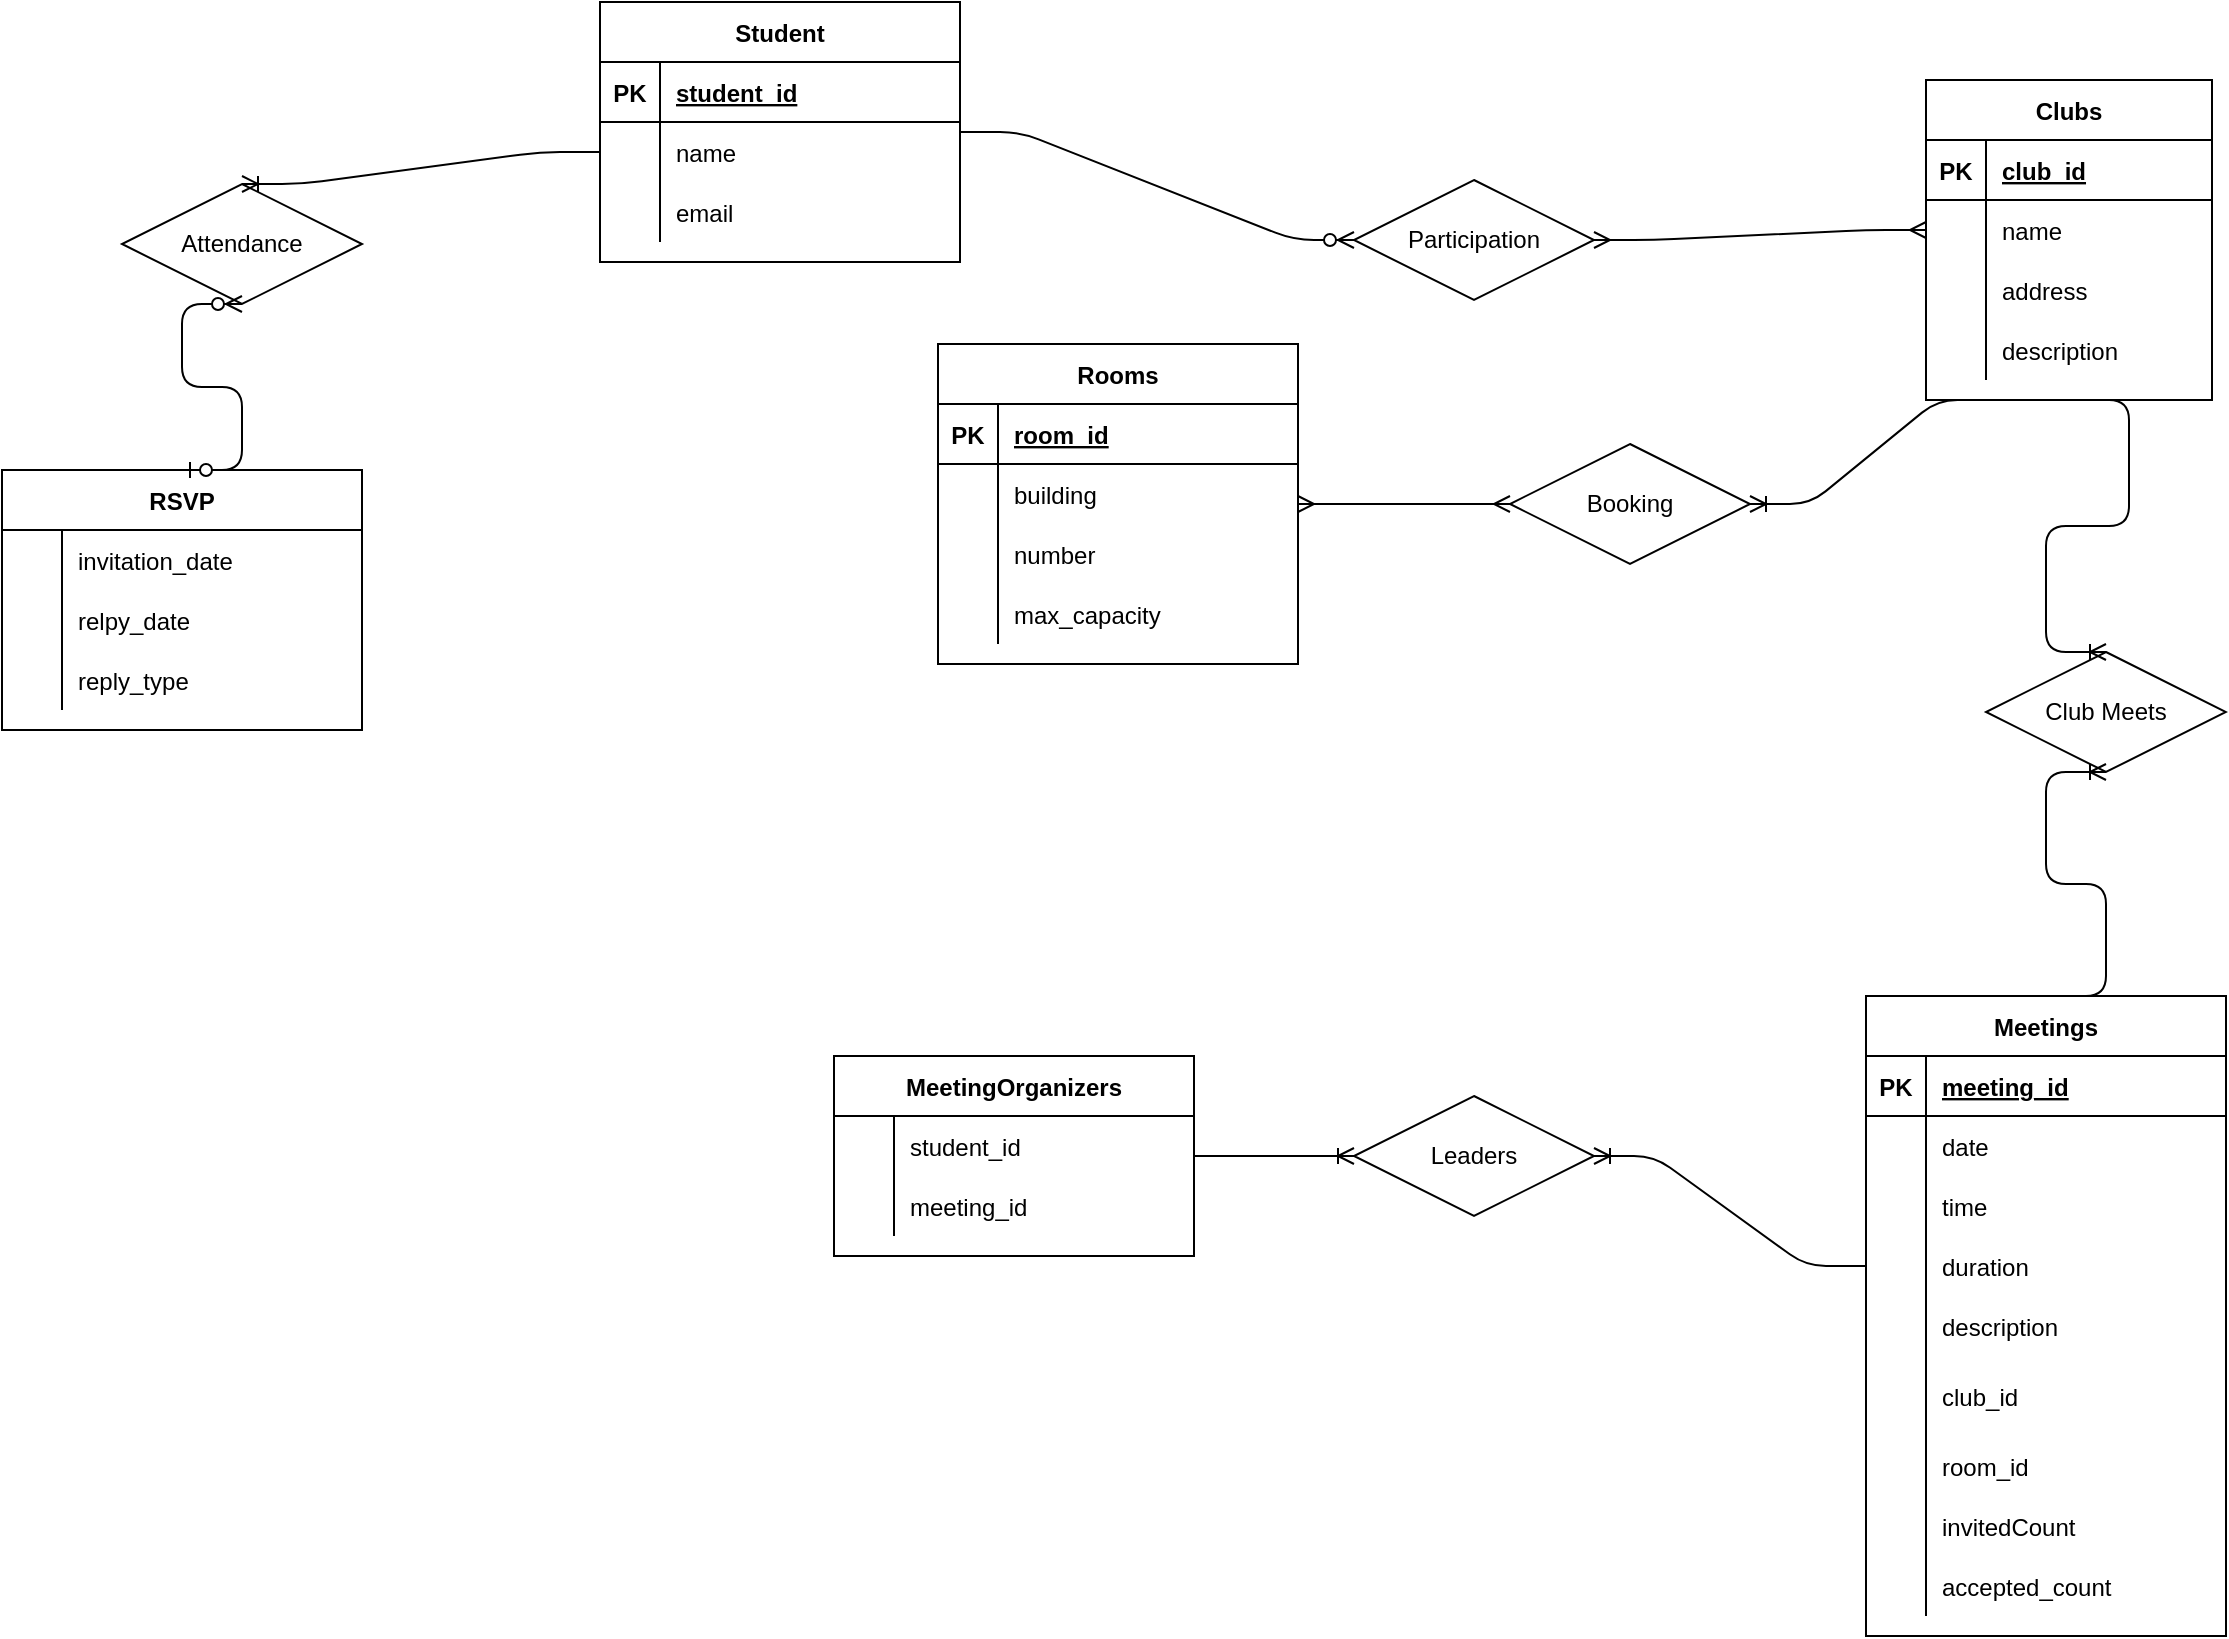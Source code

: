 <mxfile version="14.5.1" type="device"><diagram id="R2lEEEUBdFMjLlhIrx00" name="Page-1"><mxGraphModel dx="782" dy="437" grid="1" gridSize="13" guides="1" tooltips="1" connect="1" arrows="1" fold="1" page="1" pageScale="1" pageWidth="1200" pageHeight="1600" math="0" shadow="0" extFonts="Permanent Marker^https://fonts.googleapis.com/css?family=Permanent+Marker"><root><mxCell id="0"/><mxCell id="1" parent="0"/><mxCell id="ketUQkYSCpvaf6Jsf0cP-124" value="RSVP" style="shape=table;startSize=30;container=1;collapsible=1;childLayout=tableLayout;fixedRows=1;rowLines=0;fontStyle=1;align=center;resizeLast=1;" parent="1" vertex="1"><mxGeometry y="247" width="180" height="130" as="geometry"/></mxCell><mxCell id="ketUQkYSCpvaf6Jsf0cP-128" value="" style="shape=partialRectangle;collapsible=0;dropTarget=0;pointerEvents=0;fillColor=none;top=0;left=0;bottom=0;right=0;points=[[0,0.5],[1,0.5]];portConstraint=eastwest;" parent="ketUQkYSCpvaf6Jsf0cP-124" vertex="1"><mxGeometry y="30" width="180" height="30" as="geometry"/></mxCell><mxCell id="ketUQkYSCpvaf6Jsf0cP-129" value="" style="shape=partialRectangle;connectable=0;fillColor=none;top=0;left=0;bottom=0;right=0;editable=1;overflow=hidden;" parent="ketUQkYSCpvaf6Jsf0cP-128" vertex="1"><mxGeometry width="30" height="30" as="geometry"/></mxCell><mxCell id="ketUQkYSCpvaf6Jsf0cP-130" value="invitation_date" style="shape=partialRectangle;connectable=0;fillColor=none;top=0;left=0;bottom=0;right=0;align=left;spacingLeft=6;overflow=hidden;" parent="ketUQkYSCpvaf6Jsf0cP-128" vertex="1"><mxGeometry x="30" width="150" height="30" as="geometry"/></mxCell><mxCell id="ketUQkYSCpvaf6Jsf0cP-131" value="" style="shape=partialRectangle;collapsible=0;dropTarget=0;pointerEvents=0;fillColor=none;top=0;left=0;bottom=0;right=0;points=[[0,0.5],[1,0.5]];portConstraint=eastwest;" parent="ketUQkYSCpvaf6Jsf0cP-124" vertex="1"><mxGeometry y="60" width="180" height="30" as="geometry"/></mxCell><mxCell id="ketUQkYSCpvaf6Jsf0cP-132" value="" style="shape=partialRectangle;connectable=0;fillColor=none;top=0;left=0;bottom=0;right=0;editable=1;overflow=hidden;" parent="ketUQkYSCpvaf6Jsf0cP-131" vertex="1"><mxGeometry width="30" height="30" as="geometry"/></mxCell><mxCell id="ketUQkYSCpvaf6Jsf0cP-133" value="relpy_date" style="shape=partialRectangle;connectable=0;fillColor=none;top=0;left=0;bottom=0;right=0;align=left;spacingLeft=6;overflow=hidden;" parent="ketUQkYSCpvaf6Jsf0cP-131" vertex="1"><mxGeometry x="30" width="150" height="30" as="geometry"/></mxCell><mxCell id="ketUQkYSCpvaf6Jsf0cP-134" value="" style="shape=partialRectangle;collapsible=0;dropTarget=0;pointerEvents=0;fillColor=none;top=0;left=0;bottom=0;right=0;points=[[0,0.5],[1,0.5]];portConstraint=eastwest;" parent="ketUQkYSCpvaf6Jsf0cP-124" vertex="1"><mxGeometry y="90" width="180" height="30" as="geometry"/></mxCell><mxCell id="ketUQkYSCpvaf6Jsf0cP-135" value="" style="shape=partialRectangle;connectable=0;fillColor=none;top=0;left=0;bottom=0;right=0;editable=1;overflow=hidden;" parent="ketUQkYSCpvaf6Jsf0cP-134" vertex="1"><mxGeometry width="30" height="30" as="geometry"/></mxCell><mxCell id="ketUQkYSCpvaf6Jsf0cP-136" value="reply_type" style="shape=partialRectangle;connectable=0;fillColor=none;top=0;left=0;bottom=0;right=0;align=left;spacingLeft=6;overflow=hidden;" parent="ketUQkYSCpvaf6Jsf0cP-134" vertex="1"><mxGeometry x="30" width="150" height="30" as="geometry"/></mxCell><mxCell id="ketUQkYSCpvaf6Jsf0cP-137" value="Student" style="shape=table;startSize=30;container=1;collapsible=1;childLayout=tableLayout;fixedRows=1;rowLines=0;fontStyle=1;align=center;resizeLast=1;" parent="1" vertex="1"><mxGeometry x="299" y="13" width="180" height="130" as="geometry"/></mxCell><mxCell id="ketUQkYSCpvaf6Jsf0cP-138" value="" style="shape=partialRectangle;collapsible=0;dropTarget=0;pointerEvents=0;fillColor=none;top=0;left=0;bottom=1;right=0;points=[[0,0.5],[1,0.5]];portConstraint=eastwest;" parent="ketUQkYSCpvaf6Jsf0cP-137" vertex="1"><mxGeometry y="30" width="180" height="30" as="geometry"/></mxCell><mxCell id="ketUQkYSCpvaf6Jsf0cP-139" value="PK" style="shape=partialRectangle;connectable=0;fillColor=none;top=0;left=0;bottom=0;right=0;fontStyle=1;overflow=hidden;" parent="ketUQkYSCpvaf6Jsf0cP-138" vertex="1"><mxGeometry width="30" height="30" as="geometry"/></mxCell><mxCell id="ketUQkYSCpvaf6Jsf0cP-140" value="student_id" style="shape=partialRectangle;connectable=0;fillColor=none;top=0;left=0;bottom=0;right=0;align=left;spacingLeft=6;fontStyle=5;overflow=hidden;" parent="ketUQkYSCpvaf6Jsf0cP-138" vertex="1"><mxGeometry x="30" width="150" height="30" as="geometry"/></mxCell><mxCell id="ketUQkYSCpvaf6Jsf0cP-141" value="" style="shape=partialRectangle;collapsible=0;dropTarget=0;pointerEvents=0;fillColor=none;top=0;left=0;bottom=0;right=0;points=[[0,0.5],[1,0.5]];portConstraint=eastwest;" parent="ketUQkYSCpvaf6Jsf0cP-137" vertex="1"><mxGeometry y="60" width="180" height="30" as="geometry"/></mxCell><mxCell id="ketUQkYSCpvaf6Jsf0cP-142" value="" style="shape=partialRectangle;connectable=0;fillColor=none;top=0;left=0;bottom=0;right=0;editable=1;overflow=hidden;" parent="ketUQkYSCpvaf6Jsf0cP-141" vertex="1"><mxGeometry width="30" height="30" as="geometry"/></mxCell><mxCell id="ketUQkYSCpvaf6Jsf0cP-143" value="name" style="shape=partialRectangle;connectable=0;fillColor=none;top=0;left=0;bottom=0;right=0;align=left;spacingLeft=6;overflow=hidden;" parent="ketUQkYSCpvaf6Jsf0cP-141" vertex="1"><mxGeometry x="30" width="150" height="30" as="geometry"/></mxCell><mxCell id="ketUQkYSCpvaf6Jsf0cP-144" value="" style="shape=partialRectangle;collapsible=0;dropTarget=0;pointerEvents=0;fillColor=none;top=0;left=0;bottom=0;right=0;points=[[0,0.5],[1,0.5]];portConstraint=eastwest;" parent="ketUQkYSCpvaf6Jsf0cP-137" vertex="1"><mxGeometry y="90" width="180" height="30" as="geometry"/></mxCell><mxCell id="ketUQkYSCpvaf6Jsf0cP-145" value="" style="shape=partialRectangle;connectable=0;fillColor=none;top=0;left=0;bottom=0;right=0;editable=1;overflow=hidden;" parent="ketUQkYSCpvaf6Jsf0cP-144" vertex="1"><mxGeometry width="30" height="30" as="geometry"/></mxCell><mxCell id="ketUQkYSCpvaf6Jsf0cP-146" value="email" style="shape=partialRectangle;connectable=0;fillColor=none;top=0;left=0;bottom=0;right=0;align=left;spacingLeft=6;overflow=hidden;" parent="ketUQkYSCpvaf6Jsf0cP-144" vertex="1"><mxGeometry x="30" width="150" height="30" as="geometry"/></mxCell><mxCell id="ketUQkYSCpvaf6Jsf0cP-150" value="Clubs" style="shape=table;startSize=30;container=1;collapsible=1;childLayout=tableLayout;fixedRows=1;rowLines=0;fontStyle=1;align=center;resizeLast=1;" parent="1" vertex="1"><mxGeometry x="962" y="52" width="143" height="160" as="geometry"/></mxCell><mxCell id="ketUQkYSCpvaf6Jsf0cP-151" value="" style="shape=partialRectangle;collapsible=0;dropTarget=0;pointerEvents=0;fillColor=none;top=0;left=0;bottom=1;right=0;points=[[0,0.5],[1,0.5]];portConstraint=eastwest;" parent="ketUQkYSCpvaf6Jsf0cP-150" vertex="1"><mxGeometry y="30" width="143" height="30" as="geometry"/></mxCell><mxCell id="ketUQkYSCpvaf6Jsf0cP-152" value="PK" style="shape=partialRectangle;connectable=0;fillColor=none;top=0;left=0;bottom=0;right=0;fontStyle=1;overflow=hidden;" parent="ketUQkYSCpvaf6Jsf0cP-151" vertex="1"><mxGeometry width="30" height="30" as="geometry"/></mxCell><mxCell id="ketUQkYSCpvaf6Jsf0cP-153" value="club_id" style="shape=partialRectangle;connectable=0;fillColor=none;top=0;left=0;bottom=0;right=0;align=left;spacingLeft=6;fontStyle=5;overflow=hidden;" parent="ketUQkYSCpvaf6Jsf0cP-151" vertex="1"><mxGeometry x="30" width="113" height="30" as="geometry"/></mxCell><mxCell id="ketUQkYSCpvaf6Jsf0cP-154" value="" style="shape=partialRectangle;collapsible=0;dropTarget=0;pointerEvents=0;fillColor=none;top=0;left=0;bottom=0;right=0;points=[[0,0.5],[1,0.5]];portConstraint=eastwest;" parent="ketUQkYSCpvaf6Jsf0cP-150" vertex="1"><mxGeometry y="60" width="143" height="30" as="geometry"/></mxCell><mxCell id="ketUQkYSCpvaf6Jsf0cP-155" value="" style="shape=partialRectangle;connectable=0;fillColor=none;top=0;left=0;bottom=0;right=0;editable=1;overflow=hidden;" parent="ketUQkYSCpvaf6Jsf0cP-154" vertex="1"><mxGeometry width="30" height="30" as="geometry"/></mxCell><mxCell id="ketUQkYSCpvaf6Jsf0cP-156" value="name" style="shape=partialRectangle;connectable=0;fillColor=none;top=0;left=0;bottom=0;right=0;align=left;spacingLeft=6;overflow=hidden;" parent="ketUQkYSCpvaf6Jsf0cP-154" vertex="1"><mxGeometry x="30" width="113" height="30" as="geometry"/></mxCell><mxCell id="ketUQkYSCpvaf6Jsf0cP-157" value="" style="shape=partialRectangle;collapsible=0;dropTarget=0;pointerEvents=0;fillColor=none;top=0;left=0;bottom=0;right=0;points=[[0,0.5],[1,0.5]];portConstraint=eastwest;" parent="ketUQkYSCpvaf6Jsf0cP-150" vertex="1"><mxGeometry y="90" width="143" height="30" as="geometry"/></mxCell><mxCell id="ketUQkYSCpvaf6Jsf0cP-158" value="" style="shape=partialRectangle;connectable=0;fillColor=none;top=0;left=0;bottom=0;right=0;editable=1;overflow=hidden;" parent="ketUQkYSCpvaf6Jsf0cP-157" vertex="1"><mxGeometry width="30" height="30" as="geometry"/></mxCell><mxCell id="ketUQkYSCpvaf6Jsf0cP-159" value="address" style="shape=partialRectangle;connectable=0;fillColor=none;top=0;left=0;bottom=0;right=0;align=left;spacingLeft=6;overflow=hidden;" parent="ketUQkYSCpvaf6Jsf0cP-157" vertex="1"><mxGeometry x="30" width="113" height="30" as="geometry"/></mxCell><mxCell id="ketUQkYSCpvaf6Jsf0cP-160" value="" style="shape=partialRectangle;collapsible=0;dropTarget=0;pointerEvents=0;fillColor=none;top=0;left=0;bottom=0;right=0;points=[[0,0.5],[1,0.5]];portConstraint=eastwest;" parent="ketUQkYSCpvaf6Jsf0cP-150" vertex="1"><mxGeometry y="120" width="143" height="30" as="geometry"/></mxCell><mxCell id="ketUQkYSCpvaf6Jsf0cP-161" value="" style="shape=partialRectangle;connectable=0;fillColor=none;top=0;left=0;bottom=0;right=0;editable=1;overflow=hidden;" parent="ketUQkYSCpvaf6Jsf0cP-160" vertex="1"><mxGeometry width="30" height="30" as="geometry"/></mxCell><mxCell id="ketUQkYSCpvaf6Jsf0cP-162" value="description" style="shape=partialRectangle;connectable=0;fillColor=none;top=0;left=0;bottom=0;right=0;align=left;spacingLeft=6;overflow=hidden;" parent="ketUQkYSCpvaf6Jsf0cP-160" vertex="1"><mxGeometry x="30" width="113" height="30" as="geometry"/></mxCell><mxCell id="ketUQkYSCpvaf6Jsf0cP-163" value="Rooms" style="shape=table;startSize=30;container=1;collapsible=1;childLayout=tableLayout;fixedRows=1;rowLines=0;fontStyle=1;align=center;resizeLast=1;" parent="1" vertex="1"><mxGeometry x="468" y="184" width="180" height="160" as="geometry"/></mxCell><mxCell id="ketUQkYSCpvaf6Jsf0cP-164" value="" style="shape=partialRectangle;collapsible=0;dropTarget=0;pointerEvents=0;fillColor=none;top=0;left=0;bottom=1;right=0;points=[[0,0.5],[1,0.5]];portConstraint=eastwest;" parent="ketUQkYSCpvaf6Jsf0cP-163" vertex="1"><mxGeometry y="30" width="180" height="30" as="geometry"/></mxCell><mxCell id="ketUQkYSCpvaf6Jsf0cP-165" value="PK" style="shape=partialRectangle;connectable=0;fillColor=none;top=0;left=0;bottom=0;right=0;fontStyle=1;overflow=hidden;" parent="ketUQkYSCpvaf6Jsf0cP-164" vertex="1"><mxGeometry width="30" height="30" as="geometry"/></mxCell><mxCell id="ketUQkYSCpvaf6Jsf0cP-166" value="room_id" style="shape=partialRectangle;connectable=0;fillColor=none;top=0;left=0;bottom=0;right=0;align=left;spacingLeft=6;fontStyle=5;overflow=hidden;" parent="ketUQkYSCpvaf6Jsf0cP-164" vertex="1"><mxGeometry x="30" width="150" height="30" as="geometry"/></mxCell><mxCell id="ketUQkYSCpvaf6Jsf0cP-167" value="" style="shape=partialRectangle;collapsible=0;dropTarget=0;pointerEvents=0;fillColor=none;top=0;left=0;bottom=0;right=0;points=[[0,0.5],[1,0.5]];portConstraint=eastwest;" parent="ketUQkYSCpvaf6Jsf0cP-163" vertex="1"><mxGeometry y="60" width="180" height="30" as="geometry"/></mxCell><mxCell id="ketUQkYSCpvaf6Jsf0cP-168" value="" style="shape=partialRectangle;connectable=0;fillColor=none;top=0;left=0;bottom=0;right=0;editable=1;overflow=hidden;" parent="ketUQkYSCpvaf6Jsf0cP-167" vertex="1"><mxGeometry width="30" height="30" as="geometry"/></mxCell><mxCell id="ketUQkYSCpvaf6Jsf0cP-169" value="building" style="shape=partialRectangle;connectable=0;fillColor=none;top=0;left=0;bottom=0;right=0;align=left;spacingLeft=6;overflow=hidden;" parent="ketUQkYSCpvaf6Jsf0cP-167" vertex="1"><mxGeometry x="30" width="150" height="30" as="geometry"/></mxCell><mxCell id="ketUQkYSCpvaf6Jsf0cP-170" value="" style="shape=partialRectangle;collapsible=0;dropTarget=0;pointerEvents=0;fillColor=none;top=0;left=0;bottom=0;right=0;points=[[0,0.5],[1,0.5]];portConstraint=eastwest;" parent="ketUQkYSCpvaf6Jsf0cP-163" vertex="1"><mxGeometry y="90" width="180" height="30" as="geometry"/></mxCell><mxCell id="ketUQkYSCpvaf6Jsf0cP-171" value="" style="shape=partialRectangle;connectable=0;fillColor=none;top=0;left=0;bottom=0;right=0;editable=1;overflow=hidden;" parent="ketUQkYSCpvaf6Jsf0cP-170" vertex="1"><mxGeometry width="30" height="30" as="geometry"/></mxCell><mxCell id="ketUQkYSCpvaf6Jsf0cP-172" value="number" style="shape=partialRectangle;connectable=0;fillColor=none;top=0;left=0;bottom=0;right=0;align=left;spacingLeft=6;overflow=hidden;" parent="ketUQkYSCpvaf6Jsf0cP-170" vertex="1"><mxGeometry x="30" width="150" height="30" as="geometry"/></mxCell><mxCell id="ketUQkYSCpvaf6Jsf0cP-173" value="" style="shape=partialRectangle;collapsible=0;dropTarget=0;pointerEvents=0;fillColor=none;top=0;left=0;bottom=0;right=0;points=[[0,0.5],[1,0.5]];portConstraint=eastwest;" parent="ketUQkYSCpvaf6Jsf0cP-163" vertex="1"><mxGeometry y="120" width="180" height="30" as="geometry"/></mxCell><mxCell id="ketUQkYSCpvaf6Jsf0cP-174" value="" style="shape=partialRectangle;connectable=0;fillColor=none;top=0;left=0;bottom=0;right=0;editable=1;overflow=hidden;" parent="ketUQkYSCpvaf6Jsf0cP-173" vertex="1"><mxGeometry width="30" height="30" as="geometry"/></mxCell><mxCell id="ketUQkYSCpvaf6Jsf0cP-175" value="max_capacity" style="shape=partialRectangle;connectable=0;fillColor=none;top=0;left=0;bottom=0;right=0;align=left;spacingLeft=6;overflow=hidden;" parent="ketUQkYSCpvaf6Jsf0cP-173" vertex="1"><mxGeometry x="30" width="150" height="30" as="geometry"/></mxCell><mxCell id="ketUQkYSCpvaf6Jsf0cP-176" value="Meetings" style="shape=table;startSize=30;container=1;collapsible=1;childLayout=tableLayout;fixedRows=1;rowLines=0;fontStyle=1;align=center;resizeLast=1;" parent="1" vertex="1"><mxGeometry x="932" y="510" width="180" height="320" as="geometry"/></mxCell><mxCell id="ketUQkYSCpvaf6Jsf0cP-177" value="" style="shape=partialRectangle;collapsible=0;dropTarget=0;pointerEvents=0;fillColor=none;top=0;left=0;bottom=1;right=0;points=[[0,0.5],[1,0.5]];portConstraint=eastwest;" parent="ketUQkYSCpvaf6Jsf0cP-176" vertex="1"><mxGeometry y="30" width="180" height="30" as="geometry"/></mxCell><mxCell id="ketUQkYSCpvaf6Jsf0cP-178" value="PK" style="shape=partialRectangle;connectable=0;fillColor=none;top=0;left=0;bottom=0;right=0;fontStyle=1;overflow=hidden;" parent="ketUQkYSCpvaf6Jsf0cP-177" vertex="1"><mxGeometry width="30" height="30" as="geometry"/></mxCell><mxCell id="ketUQkYSCpvaf6Jsf0cP-179" value="meeting_id" style="shape=partialRectangle;connectable=0;fillColor=none;top=0;left=0;bottom=0;right=0;align=left;spacingLeft=6;fontStyle=5;overflow=hidden;" parent="ketUQkYSCpvaf6Jsf0cP-177" vertex="1"><mxGeometry x="30" width="150" height="30" as="geometry"/></mxCell><mxCell id="ketUQkYSCpvaf6Jsf0cP-180" value="" style="shape=partialRectangle;collapsible=0;dropTarget=0;pointerEvents=0;fillColor=none;top=0;left=0;bottom=0;right=0;points=[[0,0.5],[1,0.5]];portConstraint=eastwest;" parent="ketUQkYSCpvaf6Jsf0cP-176" vertex="1"><mxGeometry y="60" width="180" height="30" as="geometry"/></mxCell><mxCell id="ketUQkYSCpvaf6Jsf0cP-181" value="" style="shape=partialRectangle;connectable=0;fillColor=none;top=0;left=0;bottom=0;right=0;editable=1;overflow=hidden;" parent="ketUQkYSCpvaf6Jsf0cP-180" vertex="1"><mxGeometry width="30" height="30" as="geometry"/></mxCell><mxCell id="ketUQkYSCpvaf6Jsf0cP-182" value="date" style="shape=partialRectangle;connectable=0;fillColor=none;top=0;left=0;bottom=0;right=0;align=left;spacingLeft=6;overflow=hidden;" parent="ketUQkYSCpvaf6Jsf0cP-180" vertex="1"><mxGeometry x="30" width="150" height="30" as="geometry"/></mxCell><mxCell id="ketUQkYSCpvaf6Jsf0cP-183" value="" style="shape=partialRectangle;collapsible=0;dropTarget=0;pointerEvents=0;fillColor=none;top=0;left=0;bottom=0;right=0;points=[[0,0.5],[1,0.5]];portConstraint=eastwest;" parent="ketUQkYSCpvaf6Jsf0cP-176" vertex="1"><mxGeometry y="90" width="180" height="30" as="geometry"/></mxCell><mxCell id="ketUQkYSCpvaf6Jsf0cP-184" value="" style="shape=partialRectangle;connectable=0;fillColor=none;top=0;left=0;bottom=0;right=0;editable=1;overflow=hidden;" parent="ketUQkYSCpvaf6Jsf0cP-183" vertex="1"><mxGeometry width="30" height="30" as="geometry"/></mxCell><mxCell id="ketUQkYSCpvaf6Jsf0cP-185" value="time" style="shape=partialRectangle;connectable=0;fillColor=none;top=0;left=0;bottom=0;right=0;align=left;spacingLeft=6;overflow=hidden;" parent="ketUQkYSCpvaf6Jsf0cP-183" vertex="1"><mxGeometry x="30" width="150" height="30" as="geometry"/></mxCell><mxCell id="ketUQkYSCpvaf6Jsf0cP-186" value="" style="shape=partialRectangle;collapsible=0;dropTarget=0;pointerEvents=0;fillColor=none;top=0;left=0;bottom=0;right=0;points=[[0,0.5],[1,0.5]];portConstraint=eastwest;" parent="ketUQkYSCpvaf6Jsf0cP-176" vertex="1"><mxGeometry y="120" width="180" height="30" as="geometry"/></mxCell><mxCell id="ketUQkYSCpvaf6Jsf0cP-187" value="" style="shape=partialRectangle;connectable=0;fillColor=none;top=0;left=0;bottom=0;right=0;editable=1;overflow=hidden;" parent="ketUQkYSCpvaf6Jsf0cP-186" vertex="1"><mxGeometry width="30" height="30" as="geometry"/></mxCell><mxCell id="ketUQkYSCpvaf6Jsf0cP-188" value="duration" style="shape=partialRectangle;connectable=0;fillColor=none;top=0;left=0;bottom=0;right=0;align=left;spacingLeft=6;overflow=hidden;" parent="ketUQkYSCpvaf6Jsf0cP-186" vertex="1"><mxGeometry x="30" width="150" height="30" as="geometry"/></mxCell><mxCell id="ketUQkYSCpvaf6Jsf0cP-192" value="" style="shape=partialRectangle;collapsible=0;dropTarget=0;pointerEvents=0;fillColor=none;top=0;left=0;bottom=0;right=0;points=[[0,0.5],[1,0.5]];portConstraint=eastwest;" parent="ketUQkYSCpvaf6Jsf0cP-176" vertex="1"><mxGeometry y="150" width="180" height="30" as="geometry"/></mxCell><mxCell id="ketUQkYSCpvaf6Jsf0cP-193" value="" style="shape=partialRectangle;connectable=0;fillColor=none;top=0;left=0;bottom=0;right=0;editable=1;overflow=hidden;" parent="ketUQkYSCpvaf6Jsf0cP-192" vertex="1"><mxGeometry width="30" height="30" as="geometry"/></mxCell><mxCell id="ketUQkYSCpvaf6Jsf0cP-194" value="description" style="shape=partialRectangle;connectable=0;fillColor=none;top=0;left=0;bottom=0;right=0;align=left;spacingLeft=6;overflow=hidden;" parent="ketUQkYSCpvaf6Jsf0cP-192" vertex="1"><mxGeometry x="30" width="150" height="30" as="geometry"/></mxCell><mxCell id="ketUQkYSCpvaf6Jsf0cP-198" value="" style="shape=partialRectangle;collapsible=0;dropTarget=0;pointerEvents=0;fillColor=none;top=0;left=0;bottom=0;right=0;points=[[0,0.5],[1,0.5]];portConstraint=eastwest;" parent="ketUQkYSCpvaf6Jsf0cP-176" vertex="1"><mxGeometry y="180" width="180" height="40" as="geometry"/></mxCell><mxCell id="ketUQkYSCpvaf6Jsf0cP-199" value="" style="shape=partialRectangle;connectable=0;fillColor=none;top=0;left=0;bottom=0;right=0;editable=1;overflow=hidden;" parent="ketUQkYSCpvaf6Jsf0cP-198" vertex="1"><mxGeometry width="30" height="40" as="geometry"/></mxCell><mxCell id="ketUQkYSCpvaf6Jsf0cP-200" value="club_id" style="shape=partialRectangle;connectable=0;fillColor=none;top=0;left=0;bottom=0;right=0;align=left;spacingLeft=6;overflow=hidden;" parent="ketUQkYSCpvaf6Jsf0cP-198" vertex="1"><mxGeometry x="30" width="150" height="40" as="geometry"/></mxCell><mxCell id="ketUQkYSCpvaf6Jsf0cP-201" value="" style="shape=partialRectangle;collapsible=0;dropTarget=0;pointerEvents=0;fillColor=none;top=0;left=0;bottom=0;right=0;points=[[0,0.5],[1,0.5]];portConstraint=eastwest;" parent="ketUQkYSCpvaf6Jsf0cP-176" vertex="1"><mxGeometry y="220" width="180" height="30" as="geometry"/></mxCell><mxCell id="ketUQkYSCpvaf6Jsf0cP-202" value="" style="shape=partialRectangle;connectable=0;fillColor=none;top=0;left=0;bottom=0;right=0;editable=1;overflow=hidden;" parent="ketUQkYSCpvaf6Jsf0cP-201" vertex="1"><mxGeometry width="30" height="30" as="geometry"/></mxCell><mxCell id="ketUQkYSCpvaf6Jsf0cP-203" value="room_id" style="shape=partialRectangle;connectable=0;fillColor=none;top=0;left=0;bottom=0;right=0;align=left;spacingLeft=6;overflow=hidden;" parent="ketUQkYSCpvaf6Jsf0cP-201" vertex="1"><mxGeometry x="30" width="150" height="30" as="geometry"/></mxCell><mxCell id="ketUQkYSCpvaf6Jsf0cP-204" value="" style="shape=partialRectangle;collapsible=0;dropTarget=0;pointerEvents=0;fillColor=none;top=0;left=0;bottom=0;right=0;points=[[0,0.5],[1,0.5]];portConstraint=eastwest;" parent="ketUQkYSCpvaf6Jsf0cP-176" vertex="1"><mxGeometry y="250" width="180" height="30" as="geometry"/></mxCell><mxCell id="ketUQkYSCpvaf6Jsf0cP-205" value="" style="shape=partialRectangle;connectable=0;fillColor=none;top=0;left=0;bottom=0;right=0;editable=1;overflow=hidden;" parent="ketUQkYSCpvaf6Jsf0cP-204" vertex="1"><mxGeometry width="30" height="30" as="geometry"/></mxCell><mxCell id="ketUQkYSCpvaf6Jsf0cP-206" value="invitedCount" style="shape=partialRectangle;connectable=0;fillColor=none;top=0;left=0;bottom=0;right=0;align=left;spacingLeft=6;overflow=hidden;" parent="ketUQkYSCpvaf6Jsf0cP-204" vertex="1"><mxGeometry x="30" width="150" height="30" as="geometry"/></mxCell><mxCell id="ketUQkYSCpvaf6Jsf0cP-210" value="" style="shape=partialRectangle;collapsible=0;dropTarget=0;pointerEvents=0;fillColor=none;top=0;left=0;bottom=0;right=0;points=[[0,0.5],[1,0.5]];portConstraint=eastwest;" parent="ketUQkYSCpvaf6Jsf0cP-176" vertex="1"><mxGeometry y="280" width="180" height="30" as="geometry"/></mxCell><mxCell id="ketUQkYSCpvaf6Jsf0cP-211" value="" style="shape=partialRectangle;connectable=0;fillColor=none;top=0;left=0;bottom=0;right=0;editable=1;overflow=hidden;" parent="ketUQkYSCpvaf6Jsf0cP-210" vertex="1"><mxGeometry width="30" height="30" as="geometry"/></mxCell><mxCell id="ketUQkYSCpvaf6Jsf0cP-212" value="accepted_count" style="shape=partialRectangle;connectable=0;fillColor=none;top=0;left=0;bottom=0;right=0;align=left;spacingLeft=6;overflow=hidden;" parent="ketUQkYSCpvaf6Jsf0cP-210" vertex="1"><mxGeometry x="30" width="150" height="30" as="geometry"/></mxCell><mxCell id="ketUQkYSCpvaf6Jsf0cP-213" value="MeetingOrganizers" style="shape=table;startSize=30;container=1;collapsible=1;childLayout=tableLayout;fixedRows=1;rowLines=0;fontStyle=1;align=center;resizeLast=1;" parent="1" vertex="1"><mxGeometry x="416" y="540" width="180" height="100" as="geometry"/></mxCell><mxCell id="ketUQkYSCpvaf6Jsf0cP-217" value="" style="shape=partialRectangle;collapsible=0;dropTarget=0;pointerEvents=0;fillColor=none;top=0;left=0;bottom=0;right=0;points=[[0,0.5],[1,0.5]];portConstraint=eastwest;" parent="ketUQkYSCpvaf6Jsf0cP-213" vertex="1"><mxGeometry y="30" width="180" height="30" as="geometry"/></mxCell><mxCell id="ketUQkYSCpvaf6Jsf0cP-218" value="" style="shape=partialRectangle;connectable=0;fillColor=none;top=0;left=0;bottom=0;right=0;editable=1;overflow=hidden;" parent="ketUQkYSCpvaf6Jsf0cP-217" vertex="1"><mxGeometry width="30" height="30" as="geometry"/></mxCell><mxCell id="ketUQkYSCpvaf6Jsf0cP-219" value="student_id" style="shape=partialRectangle;connectable=0;fillColor=none;top=0;left=0;bottom=0;right=0;align=left;spacingLeft=6;overflow=hidden;" parent="ketUQkYSCpvaf6Jsf0cP-217" vertex="1"><mxGeometry x="30" width="150" height="30" as="geometry"/></mxCell><mxCell id="ketUQkYSCpvaf6Jsf0cP-220" value="" style="shape=partialRectangle;collapsible=0;dropTarget=0;pointerEvents=0;fillColor=none;top=0;left=0;bottom=0;right=0;points=[[0,0.5],[1,0.5]];portConstraint=eastwest;" parent="ketUQkYSCpvaf6Jsf0cP-213" vertex="1"><mxGeometry y="60" width="180" height="30" as="geometry"/></mxCell><mxCell id="ketUQkYSCpvaf6Jsf0cP-221" value="" style="shape=partialRectangle;connectable=0;fillColor=none;top=0;left=0;bottom=0;right=0;editable=1;overflow=hidden;" parent="ketUQkYSCpvaf6Jsf0cP-220" vertex="1"><mxGeometry width="30" height="30" as="geometry"/></mxCell><mxCell id="ketUQkYSCpvaf6Jsf0cP-222" value="meeting_id" style="shape=partialRectangle;connectable=0;fillColor=none;top=0;left=0;bottom=0;right=0;align=left;spacingLeft=6;overflow=hidden;" parent="ketUQkYSCpvaf6Jsf0cP-220" vertex="1"><mxGeometry x="30" width="150" height="30" as="geometry"/></mxCell><mxCell id="2ZaMBQ3YYgYOuHxlF_e5-1" value="Participation" style="shape=rhombus;perimeter=rhombusPerimeter;whiteSpace=wrap;html=1;align=center;" parent="1" vertex="1"><mxGeometry x="676" y="102" width="120" height="60" as="geometry"/></mxCell><mxCell id="2ZaMBQ3YYgYOuHxlF_e5-2" value="" style="edgeStyle=entityRelationEdgeStyle;fontSize=12;html=1;endArrow=ERzeroToMany;endFill=1;exitX=1;exitY=0.5;exitDx=0;exitDy=0;entryX=0;entryY=0.5;entryDx=0;entryDy=0;" parent="1" source="ketUQkYSCpvaf6Jsf0cP-137" target="2ZaMBQ3YYgYOuHxlF_e5-1" edge="1"><mxGeometry width="100" height="100" relative="1" as="geometry"><mxPoint x="540" y="260" as="sourcePoint"/><mxPoint x="640" y="160" as="targetPoint"/></mxGeometry></mxCell><mxCell id="2ZaMBQ3YYgYOuHxlF_e5-4" value="Booking" style="shape=rhombus;perimeter=rhombusPerimeter;whiteSpace=wrap;html=1;align=center;" parent="1" vertex="1"><mxGeometry x="754" y="234" width="120" height="60" as="geometry"/></mxCell><mxCell id="2ZaMBQ3YYgYOuHxlF_e5-5" value="" style="edgeStyle=entityRelationEdgeStyle;fontSize=12;html=1;endArrow=ERoneToMany;exitX=0.25;exitY=1;exitDx=0;exitDy=0;entryX=1;entryY=0.5;entryDx=0;entryDy=0;" parent="1" source="ketUQkYSCpvaf6Jsf0cP-150" target="2ZaMBQ3YYgYOuHxlF_e5-4" edge="1"><mxGeometry width="100" height="100" relative="1" as="geometry"><mxPoint x="700" y="410" as="sourcePoint"/><mxPoint x="800" y="310" as="targetPoint"/></mxGeometry></mxCell><mxCell id="2ZaMBQ3YYgYOuHxlF_e5-8" value="Club Meets" style="shape=rhombus;perimeter=rhombusPerimeter;whiteSpace=wrap;html=1;align=center;" parent="1" vertex="1"><mxGeometry x="992" y="338" width="120" height="60" as="geometry"/></mxCell><mxCell id="2ZaMBQ3YYgYOuHxlF_e5-9" value="" style="edgeStyle=entityRelationEdgeStyle;fontSize=12;html=1;endArrow=ERoneToMany;exitX=0.5;exitY=1;exitDx=0;exitDy=0;entryX=0.5;entryY=0;entryDx=0;entryDy=0;" parent="1" source="ketUQkYSCpvaf6Jsf0cP-150" target="2ZaMBQ3YYgYOuHxlF_e5-8" edge="1"><mxGeometry width="100" height="100" relative="1" as="geometry"><mxPoint x="565" y="470" as="sourcePoint"/><mxPoint x="575" y="330" as="targetPoint"/></mxGeometry></mxCell><mxCell id="2ZaMBQ3YYgYOuHxlF_e5-10" value="" style="edgeStyle=entityRelationEdgeStyle;fontSize=12;html=1;endArrow=ERoneToMany;exitX=0.5;exitY=0;exitDx=0;exitDy=0;entryX=0.5;entryY=1;entryDx=0;entryDy=0;" parent="1" source="ketUQkYSCpvaf6Jsf0cP-176" target="2ZaMBQ3YYgYOuHxlF_e5-8" edge="1"><mxGeometry width="100" height="100" relative="1" as="geometry"><mxPoint x="450" y="390" as="sourcePoint"/><mxPoint x="550" y="290" as="targetPoint"/></mxGeometry></mxCell><mxCell id="2ZaMBQ3YYgYOuHxlF_e5-11" value="Leaders" style="shape=rhombus;perimeter=rhombusPerimeter;whiteSpace=wrap;html=1;align=center;" parent="1" vertex="1"><mxGeometry x="676" y="560" width="120" height="60" as="geometry"/></mxCell><mxCell id="2ZaMBQ3YYgYOuHxlF_e5-12" value="" style="edgeStyle=entityRelationEdgeStyle;fontSize=12;html=1;endArrow=ERoneToMany;exitX=1;exitY=0.5;exitDx=0;exitDy=0;entryX=0;entryY=0.5;entryDx=0;entryDy=0;" parent="1" source="ketUQkYSCpvaf6Jsf0cP-213" target="2ZaMBQ3YYgYOuHxlF_e5-11" edge="1"><mxGeometry width="100" height="100" relative="1" as="geometry"><mxPoint x="450" y="630" as="sourcePoint"/><mxPoint x="550" y="530" as="targetPoint"/></mxGeometry></mxCell><mxCell id="2ZaMBQ3YYgYOuHxlF_e5-13" value="" style="edgeStyle=entityRelationEdgeStyle;fontSize=12;html=1;endArrow=ERoneToMany;exitX=0;exitY=0.5;exitDx=0;exitDy=0;entryX=1;entryY=0.5;entryDx=0;entryDy=0;" parent="1" source="ketUQkYSCpvaf6Jsf0cP-186" target="2ZaMBQ3YYgYOuHxlF_e5-11" edge="1"><mxGeometry width="100" height="100" relative="1" as="geometry"><mxPoint x="450" y="630" as="sourcePoint"/><mxPoint x="550" y="530" as="targetPoint"/></mxGeometry></mxCell><mxCell id="2ZaMBQ3YYgYOuHxlF_e5-14" value="Attendance" style="shape=rhombus;perimeter=rhombusPerimeter;whiteSpace=wrap;html=1;align=center;" parent="1" vertex="1"><mxGeometry x="60" y="104" width="120" height="60" as="geometry"/></mxCell><mxCell id="2ZaMBQ3YYgYOuHxlF_e5-15" value="" style="edgeStyle=entityRelationEdgeStyle;fontSize=12;html=1;endArrow=ERoneToMany;entryX=0.5;entryY=0;entryDx=0;entryDy=0;exitX=0;exitY=0.5;exitDx=0;exitDy=0;" parent="1" target="2ZaMBQ3YYgYOuHxlF_e5-14" edge="1" source="ketUQkYSCpvaf6Jsf0cP-141"><mxGeometry width="100" height="100" relative="1" as="geometry"><mxPoint x="110" y="140" as="sourcePoint"/><mxPoint x="300" y="200" as="targetPoint"/></mxGeometry></mxCell><mxCell id="2ZaMBQ3YYgYOuHxlF_e5-16" value="" style="edgeStyle=entityRelationEdgeStyle;fontSize=12;html=1;endArrow=ERzeroToMany;startArrow=ERzeroToOne;exitX=0.5;exitY=0;exitDx=0;exitDy=0;entryX=0.5;entryY=1;entryDx=0;entryDy=0;" parent="1" source="ketUQkYSCpvaf6Jsf0cP-124" target="2ZaMBQ3YYgYOuHxlF_e5-14" edge="1"><mxGeometry width="100" height="100" relative="1" as="geometry"><mxPoint x="200" y="300" as="sourcePoint"/><mxPoint x="300" y="200" as="targetPoint"/></mxGeometry></mxCell><mxCell id="FmNazDANz8WKyDNn8n9v-1" value="" style="edgeStyle=entityRelationEdgeStyle;fontSize=12;html=1;endArrow=ERmany;startArrow=ERmany;exitX=0;exitY=0.5;exitDx=0;exitDy=0;entryX=1;entryY=0.5;entryDx=0;entryDy=0;" edge="1" parent="1" source="ketUQkYSCpvaf6Jsf0cP-154" target="2ZaMBQ3YYgYOuHxlF_e5-1"><mxGeometry width="100" height="100" relative="1" as="geometry"><mxPoint x="637" y="282" as="sourcePoint"/><mxPoint x="737" y="182" as="targetPoint"/></mxGeometry></mxCell><mxCell id="FmNazDANz8WKyDNn8n9v-2" value="" style="edgeStyle=entityRelationEdgeStyle;fontSize=12;html=1;endArrow=ERmany;startArrow=ERmany;exitX=1;exitY=0.5;exitDx=0;exitDy=0;entryX=0;entryY=0.5;entryDx=0;entryDy=0;" edge="1" parent="1" source="ketUQkYSCpvaf6Jsf0cP-163" target="2ZaMBQ3YYgYOuHxlF_e5-4"><mxGeometry width="100" height="100" relative="1" as="geometry"><mxPoint x="689" y="321" as="sourcePoint"/><mxPoint x="789" y="221" as="targetPoint"/></mxGeometry></mxCell></root></mxGraphModel></diagram></mxfile>